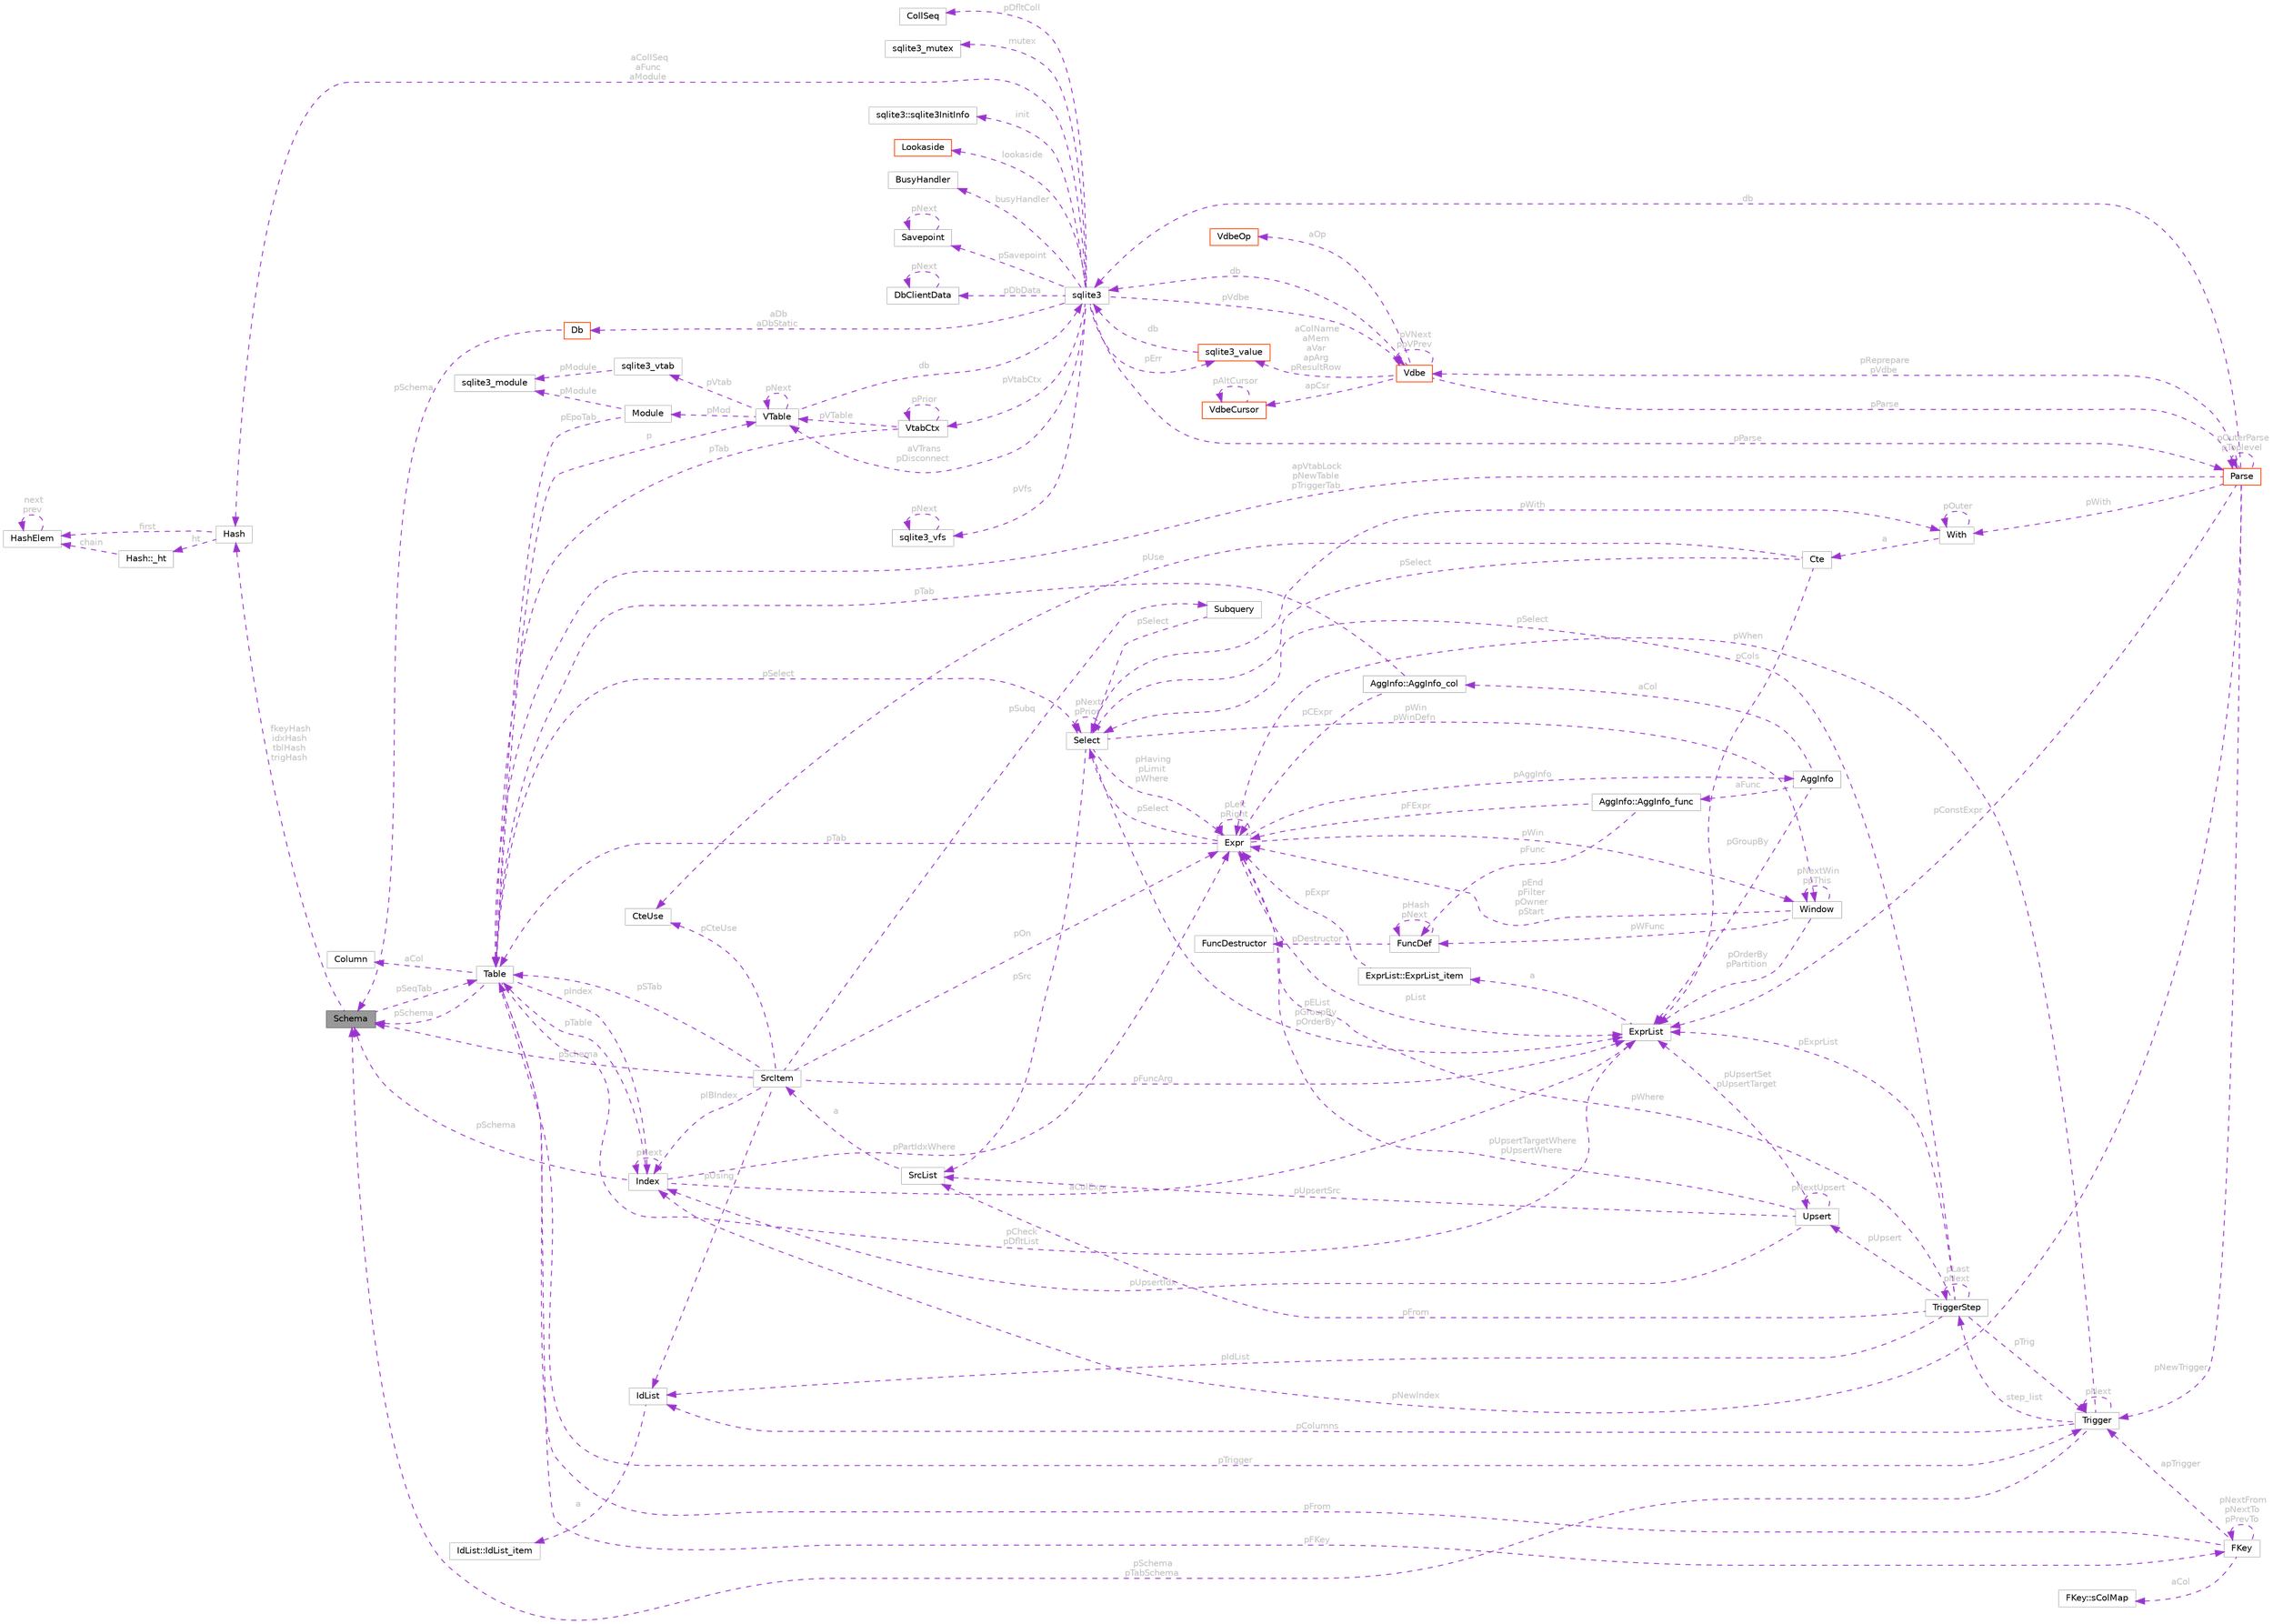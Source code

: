 digraph "Schema"
{
 // LATEX_PDF_SIZE
  bgcolor="transparent";
  edge [fontname=Helvetica,fontsize=10,labelfontname=Helvetica,labelfontsize=10];
  node [fontname=Helvetica,fontsize=10,shape=box,height=0.2,width=0.4];
  rankdir="LR";
  Node1 [id="Node000001",label="Schema",height=0.2,width=0.4,color="gray40", fillcolor="grey60", style="filled", fontcolor="black",tooltip=" "];
  Node2 -> Node1 [id="edge1_Node000001_Node000002",dir="back",color="darkorchid3",style="dashed",tooltip=" ",label=" fkeyHash\nidxHash\ntblHash\ntrigHash",fontcolor="grey" ];
  Node2 [id="Node000002",label="Hash",height=0.2,width=0.4,color="grey75", fillcolor="white", style="filled",URL="$structHash.html",tooltip=" "];
  Node3 -> Node2 [id="edge2_Node000002_Node000003",dir="back",color="darkorchid3",style="dashed",tooltip=" ",label=" first",fontcolor="grey" ];
  Node3 [id="Node000003",label="HashElem",height=0.2,width=0.4,color="grey75", fillcolor="white", style="filled",URL="$structHashElem.html",tooltip=" "];
  Node3 -> Node3 [id="edge3_Node000003_Node000003",dir="back",color="darkorchid3",style="dashed",tooltip=" ",label=" next\nprev",fontcolor="grey" ];
  Node4 -> Node2 [id="edge4_Node000002_Node000004",dir="back",color="darkorchid3",style="dashed",tooltip=" ",label=" ht",fontcolor="grey" ];
  Node4 [id="Node000004",label="Hash::_ht",height=0.2,width=0.4,color="grey75", fillcolor="white", style="filled",URL="$structHash_1_1__ht.html",tooltip=" "];
  Node3 -> Node4 [id="edge5_Node000004_Node000003",dir="back",color="darkorchid3",style="dashed",tooltip=" ",label=" chain",fontcolor="grey" ];
  Node5 -> Node1 [id="edge6_Node000001_Node000005",dir="back",color="darkorchid3",style="dashed",tooltip=" ",label=" pSeqTab",fontcolor="grey" ];
  Node5 [id="Node000005",label="Table",height=0.2,width=0.4,color="grey75", fillcolor="white", style="filled",URL="$structTable.html",tooltip=" "];
  Node6 -> Node5 [id="edge7_Node000005_Node000006",dir="back",color="darkorchid3",style="dashed",tooltip=" ",label=" aCol",fontcolor="grey" ];
  Node6 [id="Node000006",label="Column",height=0.2,width=0.4,color="grey75", fillcolor="white", style="filled",URL="$structColumn.html",tooltip=" "];
  Node7 -> Node5 [id="edge8_Node000005_Node000007",dir="back",color="darkorchid3",style="dashed",tooltip=" ",label=" pIndex",fontcolor="grey" ];
  Node7 [id="Node000007",label="Index",height=0.2,width=0.4,color="grey75", fillcolor="white", style="filled",URL="$structIndex.html",tooltip=" "];
  Node5 -> Node7 [id="edge9_Node000007_Node000005",dir="back",color="darkorchid3",style="dashed",tooltip=" ",label=" pTable",fontcolor="grey" ];
  Node7 -> Node7 [id="edge10_Node000007_Node000007",dir="back",color="darkorchid3",style="dashed",tooltip=" ",label=" pNext",fontcolor="grey" ];
  Node1 -> Node7 [id="edge11_Node000007_Node000001",dir="back",color="darkorchid3",style="dashed",tooltip=" ",label=" pSchema",fontcolor="grey" ];
  Node8 -> Node7 [id="edge12_Node000007_Node000008",dir="back",color="darkorchid3",style="dashed",tooltip=" ",label=" pPartIdxWhere",fontcolor="grey" ];
  Node8 [id="Node000008",label="Expr",height=0.2,width=0.4,color="grey75", fillcolor="white", style="filled",URL="$structExpr.html",tooltip=" "];
  Node8 -> Node8 [id="edge13_Node000008_Node000008",dir="back",color="darkorchid3",style="dashed",tooltip=" ",label=" pLeft\npRight",fontcolor="grey" ];
  Node9 -> Node8 [id="edge14_Node000008_Node000009",dir="back",color="darkorchid3",style="dashed",tooltip=" ",label=" pList",fontcolor="grey" ];
  Node9 [id="Node000009",label="ExprList",height=0.2,width=0.4,color="grey75", fillcolor="white", style="filled",URL="$structExprList.html",tooltip=" "];
  Node10 -> Node9 [id="edge15_Node000009_Node000010",dir="back",color="darkorchid3",style="dashed",tooltip=" ",label=" a",fontcolor="grey" ];
  Node10 [id="Node000010",label="ExprList::ExprList_item",height=0.2,width=0.4,color="grey75", fillcolor="white", style="filled",URL="$structExprList_1_1ExprList__item.html",tooltip=" "];
  Node8 -> Node10 [id="edge16_Node000010_Node000008",dir="back",color="darkorchid3",style="dashed",tooltip=" ",label=" pExpr",fontcolor="grey" ];
  Node11 -> Node8 [id="edge17_Node000008_Node000011",dir="back",color="darkorchid3",style="dashed",tooltip=" ",label=" pSelect",fontcolor="grey" ];
  Node11 [id="Node000011",label="Select",height=0.2,width=0.4,color="grey75", fillcolor="white", style="filled",URL="$structSelect.html",tooltip=" "];
  Node9 -> Node11 [id="edge18_Node000011_Node000009",dir="back",color="darkorchid3",style="dashed",tooltip=" ",label=" pEList\npGroupBy\npOrderBy",fontcolor="grey" ];
  Node12 -> Node11 [id="edge19_Node000011_Node000012",dir="back",color="darkorchid3",style="dashed",tooltip=" ",label=" pSrc",fontcolor="grey" ];
  Node12 [id="Node000012",label="SrcList",height=0.2,width=0.4,color="grey75", fillcolor="white", style="filled",URL="$structSrcList.html",tooltip=" "];
  Node13 -> Node12 [id="edge20_Node000012_Node000013",dir="back",color="darkorchid3",style="dashed",tooltip=" ",label=" a",fontcolor="grey" ];
  Node13 [id="Node000013",label="SrcItem",height=0.2,width=0.4,color="grey75", fillcolor="white", style="filled",URL="$structSrcItem.html",tooltip=" "];
  Node5 -> Node13 [id="edge21_Node000013_Node000005",dir="back",color="darkorchid3",style="dashed",tooltip=" ",label=" pSTab",fontcolor="grey" ];
  Node9 -> Node13 [id="edge22_Node000013_Node000009",dir="back",color="darkorchid3",style="dashed",tooltip=" ",label=" pFuncArg",fontcolor="grey" ];
  Node7 -> Node13 [id="edge23_Node000013_Node000007",dir="back",color="darkorchid3",style="dashed",tooltip=" ",label=" pIBIndex",fontcolor="grey" ];
  Node14 -> Node13 [id="edge24_Node000013_Node000014",dir="back",color="darkorchid3",style="dashed",tooltip=" ",label=" pCteUse",fontcolor="grey" ];
  Node14 [id="Node000014",label="CteUse",height=0.2,width=0.4,color="grey75", fillcolor="white", style="filled",URL="$structCteUse.html",tooltip=" "];
  Node8 -> Node13 [id="edge25_Node000013_Node000008",dir="back",color="darkorchid3",style="dashed",tooltip=" ",label=" pOn",fontcolor="grey" ];
  Node15 -> Node13 [id="edge26_Node000013_Node000015",dir="back",color="darkorchid3",style="dashed",tooltip=" ",label=" pUsing",fontcolor="grey" ];
  Node15 [id="Node000015",label="IdList",height=0.2,width=0.4,color="grey75", fillcolor="white", style="filled",URL="$structIdList.html",tooltip=" "];
  Node16 -> Node15 [id="edge27_Node000015_Node000016",dir="back",color="darkorchid3",style="dashed",tooltip=" ",label=" a",fontcolor="grey" ];
  Node16 [id="Node000016",label="IdList::IdList_item",height=0.2,width=0.4,color="grey75", fillcolor="white", style="filled",URL="$structIdList_1_1IdList__item.html",tooltip=" "];
  Node1 -> Node13 [id="edge28_Node000013_Node000001",dir="back",color="darkorchid3",style="dashed",tooltip=" ",label=" pSchema",fontcolor="grey" ];
  Node17 -> Node13 [id="edge29_Node000013_Node000017",dir="back",color="darkorchid3",style="dashed",tooltip=" ",label=" pSubq",fontcolor="grey" ];
  Node17 [id="Node000017",label="Subquery",height=0.2,width=0.4,color="grey75", fillcolor="white", style="filled",URL="$structSubquery.html",tooltip=" "];
  Node11 -> Node17 [id="edge30_Node000017_Node000011",dir="back",color="darkorchid3",style="dashed",tooltip=" ",label=" pSelect",fontcolor="grey" ];
  Node8 -> Node11 [id="edge31_Node000011_Node000008",dir="back",color="darkorchid3",style="dashed",tooltip=" ",label=" pHaving\npLimit\npWhere",fontcolor="grey" ];
  Node11 -> Node11 [id="edge32_Node000011_Node000011",dir="back",color="darkorchid3",style="dashed",tooltip=" ",label=" pNext\npPrior",fontcolor="grey" ];
  Node18 -> Node11 [id="edge33_Node000011_Node000018",dir="back",color="darkorchid3",style="dashed",tooltip=" ",label=" pWith",fontcolor="grey" ];
  Node18 [id="Node000018",label="With",height=0.2,width=0.4,color="grey75", fillcolor="white", style="filled",URL="$structWith.html",tooltip=" "];
  Node18 -> Node18 [id="edge34_Node000018_Node000018",dir="back",color="darkorchid3",style="dashed",tooltip=" ",label=" pOuter",fontcolor="grey" ];
  Node19 -> Node18 [id="edge35_Node000018_Node000019",dir="back",color="darkorchid3",style="dashed",tooltip=" ",label=" a",fontcolor="grey" ];
  Node19 [id="Node000019",label="Cte",height=0.2,width=0.4,color="grey75", fillcolor="white", style="filled",URL="$structCte.html",tooltip=" "];
  Node9 -> Node19 [id="edge36_Node000019_Node000009",dir="back",color="darkorchid3",style="dashed",tooltip=" ",label=" pCols",fontcolor="grey" ];
  Node11 -> Node19 [id="edge37_Node000019_Node000011",dir="back",color="darkorchid3",style="dashed",tooltip=" ",label=" pSelect",fontcolor="grey" ];
  Node14 -> Node19 [id="edge38_Node000019_Node000014",dir="back",color="darkorchid3",style="dashed",tooltip=" ",label=" pUse",fontcolor="grey" ];
  Node20 -> Node11 [id="edge39_Node000011_Node000020",dir="back",color="darkorchid3",style="dashed",tooltip=" ",label=" pWin\npWinDefn",fontcolor="grey" ];
  Node20 [id="Node000020",label="Window",height=0.2,width=0.4,color="grey75", fillcolor="white", style="filled",URL="$structWindow.html",tooltip=" "];
  Node9 -> Node20 [id="edge40_Node000020_Node000009",dir="back",color="darkorchid3",style="dashed",tooltip=" ",label=" pOrderBy\npPartition",fontcolor="grey" ];
  Node8 -> Node20 [id="edge41_Node000020_Node000008",dir="back",color="darkorchid3",style="dashed",tooltip=" ",label=" pEnd\npFilter\npOwner\npStart",fontcolor="grey" ];
  Node20 -> Node20 [id="edge42_Node000020_Node000020",dir="back",color="darkorchid3",style="dashed",tooltip=" ",label=" pNextWin\nppThis",fontcolor="grey" ];
  Node21 -> Node20 [id="edge43_Node000020_Node000021",dir="back",color="darkorchid3",style="dashed",tooltip=" ",label=" pWFunc",fontcolor="grey" ];
  Node21 [id="Node000021",label="FuncDef",height=0.2,width=0.4,color="grey75", fillcolor="white", style="filled",URL="$structFuncDef.html",tooltip=" "];
  Node21 -> Node21 [id="edge44_Node000021_Node000021",dir="back",color="darkorchid3",style="dashed",tooltip=" ",label=" pHash\npNext",fontcolor="grey" ];
  Node22 -> Node21 [id="edge45_Node000021_Node000022",dir="back",color="darkorchid3",style="dashed",tooltip=" ",label=" pDestructor",fontcolor="grey" ];
  Node22 [id="Node000022",label="FuncDestructor",height=0.2,width=0.4,color="grey75", fillcolor="white", style="filled",URL="$structFuncDestructor.html",tooltip=" "];
  Node23 -> Node8 [id="edge46_Node000008_Node000023",dir="back",color="darkorchid3",style="dashed",tooltip=" ",label=" pAggInfo",fontcolor="grey" ];
  Node23 [id="Node000023",label="AggInfo",height=0.2,width=0.4,color="grey75", fillcolor="white", style="filled",URL="$structAggInfo.html",tooltip=" "];
  Node9 -> Node23 [id="edge47_Node000023_Node000009",dir="back",color="darkorchid3",style="dashed",tooltip=" ",label=" pGroupBy",fontcolor="grey" ];
  Node24 -> Node23 [id="edge48_Node000023_Node000024",dir="back",color="darkorchid3",style="dashed",tooltip=" ",label=" aCol",fontcolor="grey" ];
  Node24 [id="Node000024",label="AggInfo::AggInfo_col",height=0.2,width=0.4,color="grey75", fillcolor="white", style="filled",URL="$structAggInfo_1_1AggInfo__col.html",tooltip=" "];
  Node5 -> Node24 [id="edge49_Node000024_Node000005",dir="back",color="darkorchid3",style="dashed",tooltip=" ",label=" pTab",fontcolor="grey" ];
  Node8 -> Node24 [id="edge50_Node000024_Node000008",dir="back",color="darkorchid3",style="dashed",tooltip=" ",label=" pCExpr",fontcolor="grey" ];
  Node25 -> Node23 [id="edge51_Node000023_Node000025",dir="back",color="darkorchid3",style="dashed",tooltip=" ",label=" aFunc",fontcolor="grey" ];
  Node25 [id="Node000025",label="AggInfo::AggInfo_func",height=0.2,width=0.4,color="grey75", fillcolor="white", style="filled",URL="$structAggInfo_1_1AggInfo__func.html",tooltip=" "];
  Node8 -> Node25 [id="edge52_Node000025_Node000008",dir="back",color="darkorchid3",style="dashed",tooltip=" ",label=" pFExpr",fontcolor="grey" ];
  Node21 -> Node25 [id="edge53_Node000025_Node000021",dir="back",color="darkorchid3",style="dashed",tooltip=" ",label=" pFunc",fontcolor="grey" ];
  Node5 -> Node8 [id="edge54_Node000008_Node000005",dir="back",color="darkorchid3",style="dashed",tooltip=" ",label=" pTab",fontcolor="grey" ];
  Node20 -> Node8 [id="edge55_Node000008_Node000020",dir="back",color="darkorchid3",style="dashed",tooltip=" ",label=" pWin",fontcolor="grey" ];
  Node9 -> Node7 [id="edge56_Node000007_Node000009",dir="back",color="darkorchid3",style="dashed",tooltip=" ",label=" aColExpr",fontcolor="grey" ];
  Node9 -> Node5 [id="edge57_Node000005_Node000009",dir="back",color="darkorchid3",style="dashed",tooltip=" ",label=" pCheck\npDfltList",fontcolor="grey" ];
  Node26 -> Node5 [id="edge58_Node000005_Node000026",dir="back",color="darkorchid3",style="dashed",tooltip=" ",label=" pFKey",fontcolor="grey" ];
  Node26 [id="Node000026",label="FKey",height=0.2,width=0.4,color="grey75", fillcolor="white", style="filled",URL="$structFKey.html",tooltip=" "];
  Node5 -> Node26 [id="edge59_Node000026_Node000005",dir="back",color="darkorchid3",style="dashed",tooltip=" ",label=" pFrom",fontcolor="grey" ];
  Node26 -> Node26 [id="edge60_Node000026_Node000026",dir="back",color="darkorchid3",style="dashed",tooltip=" ",label=" pNextFrom\npNextTo\npPrevTo",fontcolor="grey" ];
  Node27 -> Node26 [id="edge61_Node000026_Node000027",dir="back",color="darkorchid3",style="dashed",tooltip=" ",label=" apTrigger",fontcolor="grey" ];
  Node27 [id="Node000027",label="Trigger",height=0.2,width=0.4,color="grey75", fillcolor="white", style="filled",URL="$structTrigger.html",tooltip=" "];
  Node8 -> Node27 [id="edge62_Node000027_Node000008",dir="back",color="darkorchid3",style="dashed",tooltip=" ",label=" pWhen",fontcolor="grey" ];
  Node15 -> Node27 [id="edge63_Node000027_Node000015",dir="back",color="darkorchid3",style="dashed",tooltip=" ",label=" pColumns",fontcolor="grey" ];
  Node1 -> Node27 [id="edge64_Node000027_Node000001",dir="back",color="darkorchid3",style="dashed",tooltip=" ",label=" pSchema\npTabSchema",fontcolor="grey" ];
  Node28 -> Node27 [id="edge65_Node000027_Node000028",dir="back",color="darkorchid3",style="dashed",tooltip=" ",label=" step_list",fontcolor="grey" ];
  Node28 [id="Node000028",label="TriggerStep",height=0.2,width=0.4,color="grey75", fillcolor="white", style="filled",URL="$structTriggerStep.html",tooltip=" "];
  Node27 -> Node28 [id="edge66_Node000028_Node000027",dir="back",color="darkorchid3",style="dashed",tooltip=" ",label=" pTrig",fontcolor="grey" ];
  Node11 -> Node28 [id="edge67_Node000028_Node000011",dir="back",color="darkorchid3",style="dashed",tooltip=" ",label=" pSelect",fontcolor="grey" ];
  Node12 -> Node28 [id="edge68_Node000028_Node000012",dir="back",color="darkorchid3",style="dashed",tooltip=" ",label=" pFrom",fontcolor="grey" ];
  Node8 -> Node28 [id="edge69_Node000028_Node000008",dir="back",color="darkorchid3",style="dashed",tooltip=" ",label=" pWhere",fontcolor="grey" ];
  Node9 -> Node28 [id="edge70_Node000028_Node000009",dir="back",color="darkorchid3",style="dashed",tooltip=" ",label=" pExprList",fontcolor="grey" ];
  Node15 -> Node28 [id="edge71_Node000028_Node000015",dir="back",color="darkorchid3",style="dashed",tooltip=" ",label=" pIdList",fontcolor="grey" ];
  Node29 -> Node28 [id="edge72_Node000028_Node000029",dir="back",color="darkorchid3",style="dashed",tooltip=" ",label=" pUpsert",fontcolor="grey" ];
  Node29 [id="Node000029",label="Upsert",height=0.2,width=0.4,color="grey75", fillcolor="white", style="filled",URL="$structUpsert.html",tooltip=" "];
  Node9 -> Node29 [id="edge73_Node000029_Node000009",dir="back",color="darkorchid3",style="dashed",tooltip=" ",label=" pUpsertSet\npUpsertTarget",fontcolor="grey" ];
  Node8 -> Node29 [id="edge74_Node000029_Node000008",dir="back",color="darkorchid3",style="dashed",tooltip=" ",label=" pUpsertTargetWhere\npUpsertWhere",fontcolor="grey" ];
  Node29 -> Node29 [id="edge75_Node000029_Node000029",dir="back",color="darkorchid3",style="dashed",tooltip=" ",label=" pNextUpsert",fontcolor="grey" ];
  Node7 -> Node29 [id="edge76_Node000029_Node000007",dir="back",color="darkorchid3",style="dashed",tooltip=" ",label=" pUpsertIdx",fontcolor="grey" ];
  Node12 -> Node29 [id="edge77_Node000029_Node000012",dir="back",color="darkorchid3",style="dashed",tooltip=" ",label=" pUpsertSrc",fontcolor="grey" ];
  Node28 -> Node28 [id="edge78_Node000028_Node000028",dir="back",color="darkorchid3",style="dashed",tooltip=" ",label=" pLast\npNext",fontcolor="grey" ];
  Node27 -> Node27 [id="edge79_Node000027_Node000027",dir="back",color="darkorchid3",style="dashed",tooltip=" ",label=" pNext",fontcolor="grey" ];
  Node30 -> Node26 [id="edge80_Node000026_Node000030",dir="back",color="darkorchid3",style="dashed",tooltip=" ",label=" aCol",fontcolor="grey" ];
  Node30 [id="Node000030",label="FKey::sColMap",height=0.2,width=0.4,color="grey75", fillcolor="white", style="filled",URL="$structFKey_1_1sColMap.html",tooltip=" "];
  Node11 -> Node5 [id="edge81_Node000005_Node000011",dir="back",color="darkorchid3",style="dashed",tooltip=" ",label=" pSelect",fontcolor="grey" ];
  Node31 -> Node5 [id="edge82_Node000005_Node000031",dir="back",color="darkorchid3",style="dashed",tooltip=" ",label=" p",fontcolor="grey" ];
  Node31 [id="Node000031",label="VTable",height=0.2,width=0.4,color="grey75", fillcolor="white", style="filled",URL="$structVTable.html",tooltip=" "];
  Node32 -> Node31 [id="edge83_Node000031_Node000032",dir="back",color="darkorchid3",style="dashed",tooltip=" ",label=" db",fontcolor="grey" ];
  Node32 [id="Node000032",label="sqlite3",height=0.2,width=0.4,color="grey75", fillcolor="white", style="filled",URL="$structsqlite3.html",tooltip=" "];
  Node33 -> Node32 [id="edge84_Node000032_Node000033",dir="back",color="darkorchid3",style="dashed",tooltip=" ",label=" pVfs",fontcolor="grey" ];
  Node33 [id="Node000033",label="sqlite3_vfs",height=0.2,width=0.4,color="grey75", fillcolor="white", style="filled",URL="$structsqlite3__vfs.html",tooltip=" "];
  Node33 -> Node33 [id="edge85_Node000033_Node000033",dir="back",color="darkorchid3",style="dashed",tooltip=" ",label=" pNext",fontcolor="grey" ];
  Node34 -> Node32 [id="edge86_Node000032_Node000034",dir="back",color="darkorchid3",style="dashed",tooltip=" ",label=" pVdbe",fontcolor="grey" ];
  Node34 [id="Node000034",label="Vdbe",height=0.2,width=0.4,color="orangered", fillcolor="white", style="filled",URL="$structVdbe.html",tooltip=" "];
  Node32 -> Node34 [id="edge87_Node000034_Node000032",dir="back",color="darkorchid3",style="dashed",tooltip=" ",label=" db",fontcolor="grey" ];
  Node34 -> Node34 [id="edge88_Node000034_Node000034",dir="back",color="darkorchid3",style="dashed",tooltip=" ",label=" pVNext\nppVPrev",fontcolor="grey" ];
  Node35 -> Node34 [id="edge89_Node000034_Node000035",dir="back",color="darkorchid3",style="dashed",tooltip=" ",label=" pParse",fontcolor="grey" ];
  Node35 [id="Node000035",label="Parse",height=0.2,width=0.4,color="orangered", fillcolor="white", style="filled",URL="$structParse.html",tooltip=" "];
  Node32 -> Node35 [id="edge90_Node000035_Node000032",dir="back",color="darkorchid3",style="dashed",tooltip=" ",label=" db",fontcolor="grey" ];
  Node34 -> Node35 [id="edge91_Node000035_Node000034",dir="back",color="darkorchid3",style="dashed",tooltip=" ",label=" pReprepare\npVdbe",fontcolor="grey" ];
  Node9 -> Node35 [id="edge92_Node000035_Node000009",dir="back",color="darkorchid3",style="dashed",tooltip=" ",label=" pConstExpr",fontcolor="grey" ];
  Node35 -> Node35 [id="edge93_Node000035_Node000035",dir="back",color="darkorchid3",style="dashed",tooltip=" ",label=" pOuterParse\npToplevel",fontcolor="grey" ];
  Node5 -> Node35 [id="edge94_Node000035_Node000005",dir="back",color="darkorchid3",style="dashed",tooltip=" ",label=" apVtabLock\npNewTable\npTriggerTab",fontcolor="grey" ];
  Node7 -> Node35 [id="edge95_Node000035_Node000007",dir="back",color="darkorchid3",style="dashed",tooltip=" ",label=" pNewIndex",fontcolor="grey" ];
  Node27 -> Node35 [id="edge96_Node000035_Node000027",dir="back",color="darkorchid3",style="dashed",tooltip=" ",label=" pNewTrigger",fontcolor="grey" ];
  Node18 -> Node35 [id="edge97_Node000035_Node000018",dir="back",color="darkorchid3",style="dashed",tooltip=" ",label=" pWith",fontcolor="grey" ];
  Node44 -> Node34 [id="edge98_Node000034_Node000044",dir="back",color="darkorchid3",style="dashed",tooltip=" ",label=" aColName\naMem\naVar\napArg\npResultRow",fontcolor="grey" ];
  Node44 [id="Node000044",label="sqlite3_value",height=0.2,width=0.4,color="orangered", fillcolor="white", style="filled",URL="$structsqlite3__value.html",tooltip=" "];
  Node32 -> Node44 [id="edge99_Node000044_Node000032",dir="back",color="darkorchid3",style="dashed",tooltip=" ",label=" db",fontcolor="grey" ];
  Node53 -> Node34 [id="edge100_Node000034_Node000053",dir="back",color="darkorchid3",style="dashed",tooltip=" ",label=" apCsr",fontcolor="grey" ];
  Node53 [id="Node000053",label="VdbeCursor",height=0.2,width=0.4,color="orangered", fillcolor="white", style="filled",URL="$structVdbeCursor.html",tooltip=" "];
  Node53 -> Node53 [id="edge101_Node000053_Node000053",dir="back",color="darkorchid3",style="dashed",tooltip=" ",label=" pAltCursor",fontcolor="grey" ];
  Node41 -> Node34 [id="edge102_Node000034_Node000041",dir="back",color="darkorchid3",style="dashed",tooltip=" ",label=" aOp",fontcolor="grey" ];
  Node41 [id="Node000041",label="VdbeOp",height=0.2,width=0.4,color="orangered", fillcolor="white", style="filled",URL="$structVdbeOp.html",tooltip=" "];
  Node46 -> Node32 [id="edge103_Node000032_Node000046",dir="back",color="darkorchid3",style="dashed",tooltip=" ",label=" pDfltColl",fontcolor="grey" ];
  Node46 [id="Node000046",label="CollSeq",height=0.2,width=0.4,color="grey75", fillcolor="white", style="filled",URL="$structCollSeq.html",tooltip=" "];
  Node70 -> Node32 [id="edge104_Node000032_Node000070",dir="back",color="darkorchid3",style="dashed",tooltip=" ",label=" mutex",fontcolor="grey" ];
  Node70 [id="Node000070",label="sqlite3_mutex",height=0.2,width=0.4,color="grey75", fillcolor="white", style="filled",URL="$structsqlite3__mutex.html",tooltip=" "];
  Node88 -> Node32 [id="edge105_Node000032_Node000088",dir="back",color="darkorchid3",style="dashed",tooltip=" ",label=" aDb\naDbStatic",fontcolor="grey" ];
  Node88 [id="Node000088",label="Db",height=0.2,width=0.4,color="orangered", fillcolor="white", style="filled",URL="$structDb.html",tooltip=" "];
  Node1 -> Node88 [id="edge106_Node000088_Node000001",dir="back",color="darkorchid3",style="dashed",tooltip=" ",label=" pSchema",fontcolor="grey" ];
  Node89 -> Node32 [id="edge107_Node000032_Node000089",dir="back",color="darkorchid3",style="dashed",tooltip=" ",label=" init",fontcolor="grey" ];
  Node89 [id="Node000089",label="sqlite3::sqlite3InitInfo",height=0.2,width=0.4,color="grey75", fillcolor="white", style="filled",URL="$structsqlite3_1_1sqlite3InitInfo.html",tooltip=" "];
  Node35 -> Node32 [id="edge108_Node000032_Node000035",dir="back",color="darkorchid3",style="dashed",tooltip=" ",label=" pParse",fontcolor="grey" ];
  Node44 -> Node32 [id="edge109_Node000032_Node000044",dir="back",color="darkorchid3",style="dashed",tooltip=" ",label=" pErr",fontcolor="grey" ];
  Node90 -> Node32 [id="edge110_Node000032_Node000090",dir="back",color="darkorchid3",style="dashed",tooltip=" ",label=" lookaside",fontcolor="grey" ];
  Node90 [id="Node000090",label="Lookaside",height=0.2,width=0.4,color="orangered", fillcolor="white", style="filled",URL="$structLookaside.html",tooltip=" "];
  Node2 -> Node32 [id="edge111_Node000032_Node000002",dir="back",color="darkorchid3",style="dashed",tooltip=" ",label=" aCollSeq\naFunc\naModule",fontcolor="grey" ];
  Node92 -> Node32 [id="edge112_Node000032_Node000092",dir="back",color="darkorchid3",style="dashed",tooltip=" ",label=" pVtabCtx",fontcolor="grey" ];
  Node92 [id="Node000092",label="VtabCtx",height=0.2,width=0.4,color="grey75", fillcolor="white", style="filled",URL="$structVtabCtx.html",tooltip=" "];
  Node31 -> Node92 [id="edge113_Node000092_Node000031",dir="back",color="darkorchid3",style="dashed",tooltip=" ",label=" pVTable",fontcolor="grey" ];
  Node5 -> Node92 [id="edge114_Node000092_Node000005",dir="back",color="darkorchid3",style="dashed",tooltip=" ",label=" pTab",fontcolor="grey" ];
  Node92 -> Node92 [id="edge115_Node000092_Node000092",dir="back",color="darkorchid3",style="dashed",tooltip=" ",label=" pPrior",fontcolor="grey" ];
  Node31 -> Node32 [id="edge116_Node000032_Node000031",dir="back",color="darkorchid3",style="dashed",tooltip=" ",label=" aVTrans\npDisconnect",fontcolor="grey" ];
  Node93 -> Node32 [id="edge117_Node000032_Node000093",dir="back",color="darkorchid3",style="dashed",tooltip=" ",label=" busyHandler",fontcolor="grey" ];
  Node93 [id="Node000093",label="BusyHandler",height=0.2,width=0.4,color="grey75", fillcolor="white", style="filled",URL="$structBusyHandler.html",tooltip=" "];
  Node94 -> Node32 [id="edge118_Node000032_Node000094",dir="back",color="darkorchid3",style="dashed",tooltip=" ",label=" pSavepoint",fontcolor="grey" ];
  Node94 [id="Node000094",label="Savepoint",height=0.2,width=0.4,color="grey75", fillcolor="white", style="filled",URL="$structSavepoint.html",tooltip=" "];
  Node94 -> Node94 [id="edge119_Node000094_Node000094",dir="back",color="darkorchid3",style="dashed",tooltip=" ",label=" pNext",fontcolor="grey" ];
  Node95 -> Node32 [id="edge120_Node000032_Node000095",dir="back",color="darkorchid3",style="dashed",tooltip=" ",label=" pDbData",fontcolor="grey" ];
  Node95 [id="Node000095",label="DbClientData",height=0.2,width=0.4,color="grey75", fillcolor="white", style="filled",URL="$structDbClientData.html",tooltip=" "];
  Node95 -> Node95 [id="edge121_Node000095_Node000095",dir="back",color="darkorchid3",style="dashed",tooltip=" ",label=" pNext",fontcolor="grey" ];
  Node96 -> Node31 [id="edge122_Node000031_Node000096",dir="back",color="darkorchid3",style="dashed",tooltip=" ",label=" pMod",fontcolor="grey" ];
  Node96 [id="Node000096",label="Module",height=0.2,width=0.4,color="grey75", fillcolor="white", style="filled",URL="$structModule.html",tooltip=" "];
  Node74 -> Node96 [id="edge123_Node000096_Node000074",dir="back",color="darkorchid3",style="dashed",tooltip=" ",label=" pModule",fontcolor="grey" ];
  Node74 [id="Node000074",label="sqlite3_module",height=0.2,width=0.4,color="grey75", fillcolor="white", style="filled",URL="$structsqlite3__module.html",tooltip=" "];
  Node5 -> Node96 [id="edge124_Node000096_Node000005",dir="back",color="darkorchid3",style="dashed",tooltip=" ",label=" pEpoTab",fontcolor="grey" ];
  Node73 -> Node31 [id="edge125_Node000031_Node000073",dir="back",color="darkorchid3",style="dashed",tooltip=" ",label=" pVtab",fontcolor="grey" ];
  Node73 [id="Node000073",label="sqlite3_vtab",height=0.2,width=0.4,color="grey75", fillcolor="white", style="filled",URL="$structsqlite3__vtab.html",tooltip=" "];
  Node74 -> Node73 [id="edge126_Node000073_Node000074",dir="back",color="darkorchid3",style="dashed",tooltip=" ",label=" pModule",fontcolor="grey" ];
  Node31 -> Node31 [id="edge127_Node000031_Node000031",dir="back",color="darkorchid3",style="dashed",tooltip=" ",label=" pNext",fontcolor="grey" ];
  Node27 -> Node5 [id="edge128_Node000005_Node000027",dir="back",color="darkorchid3",style="dashed",tooltip=" ",label=" pTrigger",fontcolor="grey" ];
  Node1 -> Node5 [id="edge129_Node000005_Node000001",dir="back",color="darkorchid3",style="dashed",tooltip=" ",label=" pSchema",fontcolor="grey" ];
}
